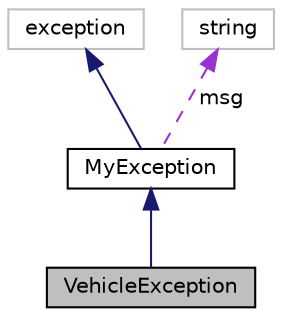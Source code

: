 digraph "VehicleException"
{
  edge [fontname="Helvetica",fontsize="10",labelfontname="Helvetica",labelfontsize="10"];
  node [fontname="Helvetica",fontsize="10",shape=record];
  Node1 [label="VehicleException",height=0.2,width=0.4,color="black", fillcolor="grey75", style="filled" fontcolor="black"];
  Node2 -> Node1 [dir="back",color="midnightblue",fontsize="10",style="solid",fontname="Helvetica"];
  Node2 [label="MyException",height=0.2,width=0.4,color="black", fillcolor="white", style="filled",URL="$class_my_exception.html",tooltip="Klasa bazowa dla tworzonych w aplikacji wyjątków."];
  Node3 -> Node2 [dir="back",color="midnightblue",fontsize="10",style="solid",fontname="Helvetica"];
  Node3 [label="exception",height=0.2,width=0.4,color="grey75", fillcolor="white", style="filled"];
  Node4 -> Node2 [dir="back",color="darkorchid3",fontsize="10",style="dashed",label=" msg" ,fontname="Helvetica"];
  Node4 [label="string",height=0.2,width=0.4,color="grey75", fillcolor="white", style="filled"];
}
